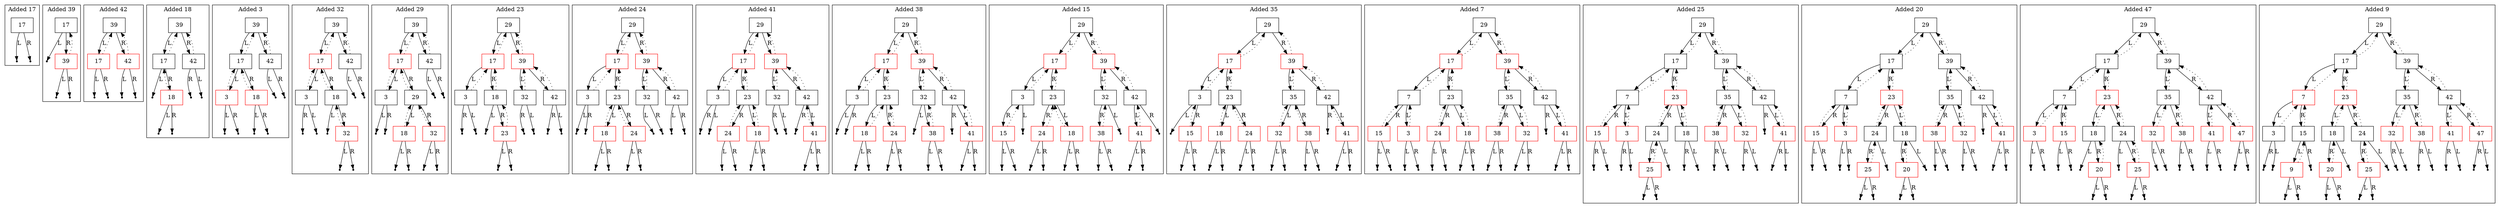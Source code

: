 digraph {
subgraph "cluster_Added 17_count_1"{
label ="Added 17";
"cluster_Added 17_count_1_data_17"[shape=record color=black label="{17}"];
"cluster_Added 17_count_1_data_17_leftNull" [label=Null shape=point color=black];
"cluster_Added 17_count_1_data_17_rightNull" [label=Null shape=point color=black];

"cluster_Added 17_count_1_data_17" -> "cluster_Added 17_count_1_data_17_leftNull"[label=L];
"cluster_Added 17_count_1_data_17" -> "cluster_Added 17_count_1_data_17_rightNull"[label=R];

}
subgraph "cluster_Added 39_count_2"{
label ="Added 39";
"cluster_Added 39_count_2_data_17"[shape=record color=black label="{17}"];
"cluster_Added 39_count_2_data_17_leftNull" [label=Null shape=point color=black];
"cluster_Added 39_count_2_data_39"[shape=record color=red label="{39}"];
"cluster_Added 39_count_2_data_39_leftNull" [label=Null shape=point color=black];
"cluster_Added 39_count_2_data_39_rightNull" [label=Null shape=point color=black];

"cluster_Added 39_count_2_data_17" -> "cluster_Added 39_count_2_data_17_leftNull"[label=L];
"cluster_Added 39_count_2_data_17" -> "cluster_Added 39_count_2_data_39"[label=R];
"cluster_Added 39_count_2_data_39" -> "cluster_Added 39_count_2_data_17"[style=dotted];
"cluster_Added 39_count_2_data_39" -> "cluster_Added 39_count_2_data_39_leftNull"[label=L];
"cluster_Added 39_count_2_data_39" -> "cluster_Added 39_count_2_data_39_rightNull"[label=R];

}
subgraph "cluster_Added 42_count_3"{
label ="Added 42";
"cluster_Added 42_count_3_data_39"[shape=record color=black label="{39}"];
"cluster_Added 42_count_3_data_17"[shape=record color=red label="{17}"];
"cluster_Added 42_count_3_data_17_leftNull" [label=Null shape=point color=black];
"cluster_Added 42_count_3_data_17_rightNull" [label=Null shape=point color=black];
"cluster_Added 42_count_3_data_42"[shape=record color=red label="{42}"];
"cluster_Added 42_count_3_data_42_leftNull" [label=Null shape=point color=black];
"cluster_Added 42_count_3_data_42_rightNull" [label=Null shape=point color=black];

"cluster_Added 42_count_3_data_39" -> "cluster_Added 42_count_3_data_17"[label=L];
"cluster_Added 42_count_3_data_39" -> "cluster_Added 42_count_3_data_42"[label=R];
"cluster_Added 42_count_3_data_17" -> "cluster_Added 42_count_3_data_39"[style=dotted];
"cluster_Added 42_count_3_data_17" -> "cluster_Added 42_count_3_data_17_leftNull"[label=L];
"cluster_Added 42_count_3_data_17" -> "cluster_Added 42_count_3_data_17_rightNull"[label=R];
"cluster_Added 42_count_3_data_42" -> "cluster_Added 42_count_3_data_39"[style=dotted];
"cluster_Added 42_count_3_data_42" -> "cluster_Added 42_count_3_data_42_leftNull"[label=L];
"cluster_Added 42_count_3_data_42" -> "cluster_Added 42_count_3_data_42_rightNull"[label=R];

}
subgraph "cluster_Added 18_count_4"{
label ="Added 18";
"cluster_Added 18_count_4_data_39"[shape=record color=black label="{39}"];
"cluster_Added 18_count_4_data_17"[shape=record color=black label="{17}"];
"cluster_Added 18_count_4_data_17_leftNull" [label=Null shape=point color=black];
"cluster_Added 18_count_4_data_18"[shape=record color=red label="{18}"];
"cluster_Added 18_count_4_data_18_leftNull" [label=Null shape=point color=black];
"cluster_Added 18_count_4_data_18_rightNull" [label=Null shape=point color=black];
"cluster_Added 18_count_4_data_42"[shape=record color=black label="{42}"];
"cluster_Added 18_count_4_data_42_leftNull" [label=Null shape=point color=black];
"cluster_Added 18_count_4_data_42_rightNull" [label=Null shape=point color=black];

"cluster_Added 18_count_4_data_39" -> "cluster_Added 18_count_4_data_17"[label=L];
"cluster_Added 18_count_4_data_39" -> "cluster_Added 18_count_4_data_42"[label=R];
"cluster_Added 18_count_4_data_17" -> "cluster_Added 18_count_4_data_39"[style=dotted];
"cluster_Added 18_count_4_data_17" -> "cluster_Added 18_count_4_data_17_leftNull"[label=L];
"cluster_Added 18_count_4_data_17" -> "cluster_Added 18_count_4_data_18"[label=R];
"cluster_Added 18_count_4_data_18" -> "cluster_Added 18_count_4_data_17"[style=dotted];
"cluster_Added 18_count_4_data_18" -> "cluster_Added 18_count_4_data_18_leftNull"[label=L];
"cluster_Added 18_count_4_data_18" -> "cluster_Added 18_count_4_data_18_rightNull"[label=R];
"cluster_Added 18_count_4_data_42" -> "cluster_Added 18_count_4_data_39"[style=dotted];
"cluster_Added 18_count_4_data_42" -> "cluster_Added 18_count_4_data_42_leftNull"[label=L];
"cluster_Added 18_count_4_data_42" -> "cluster_Added 18_count_4_data_42_rightNull"[label=R];

}
subgraph "cluster_Added 3_count_5"{
label ="Added 3";
"cluster_Added 3_count_5_data_39"[shape=record color=black label="{39}"];
"cluster_Added 3_count_5_data_17"[shape=record color=black label="{17}"];
"cluster_Added 3_count_5_data_3"[shape=record color=red label="{3}"];
"cluster_Added 3_count_5_data_3_leftNull" [label=Null shape=point color=black];
"cluster_Added 3_count_5_data_3_rightNull" [label=Null shape=point color=black];
"cluster_Added 3_count_5_data_18"[shape=record color=red label="{18}"];
"cluster_Added 3_count_5_data_18_leftNull" [label=Null shape=point color=black];
"cluster_Added 3_count_5_data_18_rightNull" [label=Null shape=point color=black];
"cluster_Added 3_count_5_data_42"[shape=record color=black label="{42}"];
"cluster_Added 3_count_5_data_42_leftNull" [label=Null shape=point color=black];
"cluster_Added 3_count_5_data_42_rightNull" [label=Null shape=point color=black];

"cluster_Added 3_count_5_data_39" -> "cluster_Added 3_count_5_data_17"[label=L];
"cluster_Added 3_count_5_data_39" -> "cluster_Added 3_count_5_data_42"[label=R];
"cluster_Added 3_count_5_data_17" -> "cluster_Added 3_count_5_data_39"[style=dotted];
"cluster_Added 3_count_5_data_17" -> "cluster_Added 3_count_5_data_3"[label=L];
"cluster_Added 3_count_5_data_17" -> "cluster_Added 3_count_5_data_18"[label=R];
"cluster_Added 3_count_5_data_3" -> "cluster_Added 3_count_5_data_17"[style=dotted];
"cluster_Added 3_count_5_data_3" -> "cluster_Added 3_count_5_data_3_leftNull"[label=L];
"cluster_Added 3_count_5_data_3" -> "cluster_Added 3_count_5_data_3_rightNull"[label=R];
"cluster_Added 3_count_5_data_18" -> "cluster_Added 3_count_5_data_17"[style=dotted];
"cluster_Added 3_count_5_data_18" -> "cluster_Added 3_count_5_data_18_leftNull"[label=L];
"cluster_Added 3_count_5_data_18" -> "cluster_Added 3_count_5_data_18_rightNull"[label=R];
"cluster_Added 3_count_5_data_42" -> "cluster_Added 3_count_5_data_39"[style=dotted];
"cluster_Added 3_count_5_data_42" -> "cluster_Added 3_count_5_data_42_leftNull"[label=L];
"cluster_Added 3_count_5_data_42" -> "cluster_Added 3_count_5_data_42_rightNull"[label=R];

}
subgraph "cluster_Added 32_count_6"{
label ="Added 32";
"cluster_Added 32_count_6_data_39"[shape=record color=black label="{39}"];
"cluster_Added 32_count_6_data_17"[shape=record color=red label="{17}"];
"cluster_Added 32_count_6_data_3"[shape=record color=black label="{3}"];
"cluster_Added 32_count_6_data_3_leftNull" [label=Null shape=point color=black];
"cluster_Added 32_count_6_data_3_rightNull" [label=Null shape=point color=black];
"cluster_Added 32_count_6_data_18"[shape=record color=black label="{18}"];
"cluster_Added 32_count_6_data_18_leftNull" [label=Null shape=point color=black];
"cluster_Added 32_count_6_data_32"[shape=record color=red label="{32}"];
"cluster_Added 32_count_6_data_32_leftNull" [label=Null shape=point color=black];
"cluster_Added 32_count_6_data_32_rightNull" [label=Null shape=point color=black];
"cluster_Added 32_count_6_data_42"[shape=record color=black label="{42}"];
"cluster_Added 32_count_6_data_42_leftNull" [label=Null shape=point color=black];
"cluster_Added 32_count_6_data_42_rightNull" [label=Null shape=point color=black];

"cluster_Added 32_count_6_data_39" -> "cluster_Added 32_count_6_data_17"[label=L];
"cluster_Added 32_count_6_data_39" -> "cluster_Added 32_count_6_data_42"[label=R];
"cluster_Added 32_count_6_data_17" -> "cluster_Added 32_count_6_data_39"[style=dotted];
"cluster_Added 32_count_6_data_17" -> "cluster_Added 32_count_6_data_3"[label=L];
"cluster_Added 32_count_6_data_17" -> "cluster_Added 32_count_6_data_18"[label=R];
"cluster_Added 32_count_6_data_3" -> "cluster_Added 32_count_6_data_17"[style=dotted];
"cluster_Added 32_count_6_data_3" -> "cluster_Added 32_count_6_data_3_leftNull"[label=L];
"cluster_Added 32_count_6_data_3" -> "cluster_Added 32_count_6_data_3_rightNull"[label=R];
"cluster_Added 32_count_6_data_18" -> "cluster_Added 32_count_6_data_17"[style=dotted];
"cluster_Added 32_count_6_data_18" -> "cluster_Added 32_count_6_data_18_leftNull"[label=L];
"cluster_Added 32_count_6_data_18" -> "cluster_Added 32_count_6_data_32"[label=R];
"cluster_Added 32_count_6_data_32" -> "cluster_Added 32_count_6_data_18"[style=dotted];
"cluster_Added 32_count_6_data_32" -> "cluster_Added 32_count_6_data_32_leftNull"[label=L];
"cluster_Added 32_count_6_data_32" -> "cluster_Added 32_count_6_data_32_rightNull"[label=R];
"cluster_Added 32_count_6_data_42" -> "cluster_Added 32_count_6_data_39"[style=dotted];
"cluster_Added 32_count_6_data_42" -> "cluster_Added 32_count_6_data_42_leftNull"[label=L];
"cluster_Added 32_count_6_data_42" -> "cluster_Added 32_count_6_data_42_rightNull"[label=R];

}
subgraph "cluster_Added 29_count_7"{
label ="Added 29";
"cluster_Added 29_count_7_data_39"[shape=record color=black label="{39}"];
"cluster_Added 29_count_7_data_17"[shape=record color=red label="{17}"];
"cluster_Added 29_count_7_data_3"[shape=record color=black label="{3}"];
"cluster_Added 29_count_7_data_3_leftNull" [label=Null shape=point color=black];
"cluster_Added 29_count_7_data_3_rightNull" [label=Null shape=point color=black];
"cluster_Added 29_count_7_data_29"[shape=record color=black label="{29}"];
"cluster_Added 29_count_7_data_18"[shape=record color=red label="{18}"];
"cluster_Added 29_count_7_data_18_leftNull" [label=Null shape=point color=black];
"cluster_Added 29_count_7_data_18_rightNull" [label=Null shape=point color=black];
"cluster_Added 29_count_7_data_32"[shape=record color=red label="{32}"];
"cluster_Added 29_count_7_data_32_leftNull" [label=Null shape=point color=black];
"cluster_Added 29_count_7_data_32_rightNull" [label=Null shape=point color=black];
"cluster_Added 29_count_7_data_42"[shape=record color=black label="{42}"];
"cluster_Added 29_count_7_data_42_leftNull" [label=Null shape=point color=black];
"cluster_Added 29_count_7_data_42_rightNull" [label=Null shape=point color=black];

"cluster_Added 29_count_7_data_39" -> "cluster_Added 29_count_7_data_17"[label=L];
"cluster_Added 29_count_7_data_39" -> "cluster_Added 29_count_7_data_42"[label=R];
"cluster_Added 29_count_7_data_17" -> "cluster_Added 29_count_7_data_39"[style=dotted];
"cluster_Added 29_count_7_data_17" -> "cluster_Added 29_count_7_data_3"[label=L];
"cluster_Added 29_count_7_data_17" -> "cluster_Added 29_count_7_data_29"[label=R];
"cluster_Added 29_count_7_data_3" -> "cluster_Added 29_count_7_data_17"[style=dotted];
"cluster_Added 29_count_7_data_3" -> "cluster_Added 29_count_7_data_3_leftNull"[label=L];
"cluster_Added 29_count_7_data_3" -> "cluster_Added 29_count_7_data_3_rightNull"[label=R];
"cluster_Added 29_count_7_data_29" -> "cluster_Added 29_count_7_data_17"[style=dotted];
"cluster_Added 29_count_7_data_29" -> "cluster_Added 29_count_7_data_18"[label=L];
"cluster_Added 29_count_7_data_29" -> "cluster_Added 29_count_7_data_32"[label=R];
"cluster_Added 29_count_7_data_18" -> "cluster_Added 29_count_7_data_29"[style=dotted];
"cluster_Added 29_count_7_data_18" -> "cluster_Added 29_count_7_data_18_leftNull"[label=L];
"cluster_Added 29_count_7_data_18" -> "cluster_Added 29_count_7_data_18_rightNull"[label=R];
"cluster_Added 29_count_7_data_32" -> "cluster_Added 29_count_7_data_29"[style=dotted];
"cluster_Added 29_count_7_data_32" -> "cluster_Added 29_count_7_data_32_leftNull"[label=L];
"cluster_Added 29_count_7_data_32" -> "cluster_Added 29_count_7_data_32_rightNull"[label=R];
"cluster_Added 29_count_7_data_42" -> "cluster_Added 29_count_7_data_39"[style=dotted];
"cluster_Added 29_count_7_data_42" -> "cluster_Added 29_count_7_data_42_leftNull"[label=L];
"cluster_Added 29_count_7_data_42" -> "cluster_Added 29_count_7_data_42_rightNull"[label=R];

}
subgraph "cluster_Added 23_count_8"{
label ="Added 23";
"cluster_Added 23_count_8_data_29"[shape=record color=black label="{29}"];
"cluster_Added 23_count_8_data_17"[shape=record color=red label="{17}"];
"cluster_Added 23_count_8_data_3"[shape=record color=black label="{3}"];
"cluster_Added 23_count_8_data_3_leftNull" [label=Null shape=point color=black];
"cluster_Added 23_count_8_data_3_rightNull" [label=Null shape=point color=black];
"cluster_Added 23_count_8_data_18"[shape=record color=black label="{18}"];
"cluster_Added 23_count_8_data_18_leftNull" [label=Null shape=point color=black];
"cluster_Added 23_count_8_data_23"[shape=record color=red label="{23}"];
"cluster_Added 23_count_8_data_23_leftNull" [label=Null shape=point color=black];
"cluster_Added 23_count_8_data_23_rightNull" [label=Null shape=point color=black];
"cluster_Added 23_count_8_data_39"[shape=record color=red label="{39}"];
"cluster_Added 23_count_8_data_32"[shape=record color=black label="{32}"];
"cluster_Added 23_count_8_data_32_leftNull" [label=Null shape=point color=black];
"cluster_Added 23_count_8_data_32_rightNull" [label=Null shape=point color=black];
"cluster_Added 23_count_8_data_42"[shape=record color=black label="{42}"];
"cluster_Added 23_count_8_data_42_leftNull" [label=Null shape=point color=black];
"cluster_Added 23_count_8_data_42_rightNull" [label=Null shape=point color=black];

"cluster_Added 23_count_8_data_29" -> "cluster_Added 23_count_8_data_17"[label=L];
"cluster_Added 23_count_8_data_29" -> "cluster_Added 23_count_8_data_39"[label=R];
"cluster_Added 23_count_8_data_17" -> "cluster_Added 23_count_8_data_29"[style=dotted];
"cluster_Added 23_count_8_data_17" -> "cluster_Added 23_count_8_data_3"[label=L];
"cluster_Added 23_count_8_data_17" -> "cluster_Added 23_count_8_data_18"[label=R];
"cluster_Added 23_count_8_data_3" -> "cluster_Added 23_count_8_data_17"[style=dotted];
"cluster_Added 23_count_8_data_3" -> "cluster_Added 23_count_8_data_3_leftNull"[label=L];
"cluster_Added 23_count_8_data_3" -> "cluster_Added 23_count_8_data_3_rightNull"[label=R];
"cluster_Added 23_count_8_data_18" -> "cluster_Added 23_count_8_data_17"[style=dotted];
"cluster_Added 23_count_8_data_18" -> "cluster_Added 23_count_8_data_18_leftNull"[label=L];
"cluster_Added 23_count_8_data_18" -> "cluster_Added 23_count_8_data_23"[label=R];
"cluster_Added 23_count_8_data_23" -> "cluster_Added 23_count_8_data_18"[style=dotted];
"cluster_Added 23_count_8_data_23" -> "cluster_Added 23_count_8_data_23_leftNull"[label=L];
"cluster_Added 23_count_8_data_23" -> "cluster_Added 23_count_8_data_23_rightNull"[label=R];
"cluster_Added 23_count_8_data_39" -> "cluster_Added 23_count_8_data_29"[style=dotted];
"cluster_Added 23_count_8_data_39" -> "cluster_Added 23_count_8_data_32"[label=L];
"cluster_Added 23_count_8_data_39" -> "cluster_Added 23_count_8_data_42"[label=R];
"cluster_Added 23_count_8_data_32" -> "cluster_Added 23_count_8_data_39"[style=dotted];
"cluster_Added 23_count_8_data_32" -> "cluster_Added 23_count_8_data_32_leftNull"[label=L];
"cluster_Added 23_count_8_data_32" -> "cluster_Added 23_count_8_data_32_rightNull"[label=R];
"cluster_Added 23_count_8_data_42" -> "cluster_Added 23_count_8_data_39"[style=dotted];
"cluster_Added 23_count_8_data_42" -> "cluster_Added 23_count_8_data_42_leftNull"[label=L];
"cluster_Added 23_count_8_data_42" -> "cluster_Added 23_count_8_data_42_rightNull"[label=R];

}
subgraph "cluster_Added 24_count_9"{
label ="Added 24";
"cluster_Added 24_count_9_data_29"[shape=record color=black label="{29}"];
"cluster_Added 24_count_9_data_17"[shape=record color=red label="{17}"];
"cluster_Added 24_count_9_data_3"[shape=record color=black label="{3}"];
"cluster_Added 24_count_9_data_3_leftNull" [label=Null shape=point color=black];
"cluster_Added 24_count_9_data_3_rightNull" [label=Null shape=point color=black];
"cluster_Added 24_count_9_data_23"[shape=record color=black label="{23}"];
"cluster_Added 24_count_9_data_18"[shape=record color=red label="{18}"];
"cluster_Added 24_count_9_data_18_leftNull" [label=Null shape=point color=black];
"cluster_Added 24_count_9_data_18_rightNull" [label=Null shape=point color=black];
"cluster_Added 24_count_9_data_24"[shape=record color=red label="{24}"];
"cluster_Added 24_count_9_data_24_leftNull" [label=Null shape=point color=black];
"cluster_Added 24_count_9_data_24_rightNull" [label=Null shape=point color=black];
"cluster_Added 24_count_9_data_39"[shape=record color=red label="{39}"];
"cluster_Added 24_count_9_data_32"[shape=record color=black label="{32}"];
"cluster_Added 24_count_9_data_32_leftNull" [label=Null shape=point color=black];
"cluster_Added 24_count_9_data_32_rightNull" [label=Null shape=point color=black];
"cluster_Added 24_count_9_data_42"[shape=record color=black label="{42}"];
"cluster_Added 24_count_9_data_42_leftNull" [label=Null shape=point color=black];
"cluster_Added 24_count_9_data_42_rightNull" [label=Null shape=point color=black];

"cluster_Added 24_count_9_data_29" -> "cluster_Added 24_count_9_data_17"[label=L];
"cluster_Added 24_count_9_data_29" -> "cluster_Added 24_count_9_data_39"[label=R];
"cluster_Added 24_count_9_data_17" -> "cluster_Added 24_count_9_data_29"[style=dotted];
"cluster_Added 24_count_9_data_17" -> "cluster_Added 24_count_9_data_3"[label=L];
"cluster_Added 24_count_9_data_17" -> "cluster_Added 24_count_9_data_23"[label=R];
"cluster_Added 24_count_9_data_3" -> "cluster_Added 24_count_9_data_17"[style=dotted];
"cluster_Added 24_count_9_data_3" -> "cluster_Added 24_count_9_data_3_leftNull"[label=L];
"cluster_Added 24_count_9_data_3" -> "cluster_Added 24_count_9_data_3_rightNull"[label=R];
"cluster_Added 24_count_9_data_23" -> "cluster_Added 24_count_9_data_17"[style=dotted];
"cluster_Added 24_count_9_data_23" -> "cluster_Added 24_count_9_data_18"[label=L];
"cluster_Added 24_count_9_data_23" -> "cluster_Added 24_count_9_data_24"[label=R];
"cluster_Added 24_count_9_data_18" -> "cluster_Added 24_count_9_data_23"[style=dotted];
"cluster_Added 24_count_9_data_18" -> "cluster_Added 24_count_9_data_18_leftNull"[label=L];
"cluster_Added 24_count_9_data_18" -> "cluster_Added 24_count_9_data_18_rightNull"[label=R];
"cluster_Added 24_count_9_data_24" -> "cluster_Added 24_count_9_data_23"[style=dotted];
"cluster_Added 24_count_9_data_24" -> "cluster_Added 24_count_9_data_24_leftNull"[label=L];
"cluster_Added 24_count_9_data_24" -> "cluster_Added 24_count_9_data_24_rightNull"[label=R];
"cluster_Added 24_count_9_data_39" -> "cluster_Added 24_count_9_data_29"[style=dotted];
"cluster_Added 24_count_9_data_39" -> "cluster_Added 24_count_9_data_32"[label=L];
"cluster_Added 24_count_9_data_39" -> "cluster_Added 24_count_9_data_42"[label=R];
"cluster_Added 24_count_9_data_32" -> "cluster_Added 24_count_9_data_39"[style=dotted];
"cluster_Added 24_count_9_data_32" -> "cluster_Added 24_count_9_data_32_leftNull"[label=L];
"cluster_Added 24_count_9_data_32" -> "cluster_Added 24_count_9_data_32_rightNull"[label=R];
"cluster_Added 24_count_9_data_42" -> "cluster_Added 24_count_9_data_39"[style=dotted];
"cluster_Added 24_count_9_data_42" -> "cluster_Added 24_count_9_data_42_leftNull"[label=L];
"cluster_Added 24_count_9_data_42" -> "cluster_Added 24_count_9_data_42_rightNull"[label=R];

}
subgraph "cluster_Added 41_count_10"{
label ="Added 41";
"cluster_Added 41_count_10_data_29"[shape=record color=black label="{29}"];
"cluster_Added 41_count_10_data_17"[shape=record color=red label="{17}"];
"cluster_Added 41_count_10_data_3"[shape=record color=black label="{3}"];
"cluster_Added 41_count_10_data_3_leftNull" [label=Null shape=point color=black];
"cluster_Added 41_count_10_data_3_rightNull" [label=Null shape=point color=black];
"cluster_Added 41_count_10_data_23"[shape=record color=black label="{23}"];
"cluster_Added 41_count_10_data_18"[shape=record color=red label="{18}"];
"cluster_Added 41_count_10_data_18_leftNull" [label=Null shape=point color=black];
"cluster_Added 41_count_10_data_18_rightNull" [label=Null shape=point color=black];
"cluster_Added 41_count_10_data_24"[shape=record color=red label="{24}"];
"cluster_Added 41_count_10_data_24_leftNull" [label=Null shape=point color=black];
"cluster_Added 41_count_10_data_24_rightNull" [label=Null shape=point color=black];
"cluster_Added 41_count_10_data_39"[shape=record color=red label="{39}"];
"cluster_Added 41_count_10_data_32"[shape=record color=black label="{32}"];
"cluster_Added 41_count_10_data_32_leftNull" [label=Null shape=point color=black];
"cluster_Added 41_count_10_data_32_rightNull" [label=Null shape=point color=black];
"cluster_Added 41_count_10_data_42"[shape=record color=black label="{42}"];
"cluster_Added 41_count_10_data_42_rightNull" [label=Null shape=point color=black];
"cluster_Added 41_count_10_data_41"[shape=record color=red label="{41}"];
"cluster_Added 41_count_10_data_41_leftNull" [label=Null shape=point color=black];
"cluster_Added 41_count_10_data_41_rightNull" [label=Null shape=point color=black];

"cluster_Added 41_count_10_data_29" -> "cluster_Added 41_count_10_data_17"[label=L];
"cluster_Added 41_count_10_data_29" -> "cluster_Added 41_count_10_data_39"[label=R];
"cluster_Added 41_count_10_data_17" -> "cluster_Added 41_count_10_data_29"[style=dotted];
"cluster_Added 41_count_10_data_17" -> "cluster_Added 41_count_10_data_3"[label=L];
"cluster_Added 41_count_10_data_17" -> "cluster_Added 41_count_10_data_23"[label=R];
"cluster_Added 41_count_10_data_3" -> "cluster_Added 41_count_10_data_17"[style=dotted];
"cluster_Added 41_count_10_data_3" -> "cluster_Added 41_count_10_data_3_leftNull"[label=L];
"cluster_Added 41_count_10_data_3" -> "cluster_Added 41_count_10_data_3_rightNull"[label=R];
"cluster_Added 41_count_10_data_23" -> "cluster_Added 41_count_10_data_17"[style=dotted];
"cluster_Added 41_count_10_data_23" -> "cluster_Added 41_count_10_data_18"[label=L];
"cluster_Added 41_count_10_data_23" -> "cluster_Added 41_count_10_data_24"[label=R];
"cluster_Added 41_count_10_data_18" -> "cluster_Added 41_count_10_data_23"[style=dotted];
"cluster_Added 41_count_10_data_18" -> "cluster_Added 41_count_10_data_18_leftNull"[label=L];
"cluster_Added 41_count_10_data_18" -> "cluster_Added 41_count_10_data_18_rightNull"[label=R];
"cluster_Added 41_count_10_data_24" -> "cluster_Added 41_count_10_data_23"[style=dotted];
"cluster_Added 41_count_10_data_24" -> "cluster_Added 41_count_10_data_24_leftNull"[label=L];
"cluster_Added 41_count_10_data_24" -> "cluster_Added 41_count_10_data_24_rightNull"[label=R];
"cluster_Added 41_count_10_data_39" -> "cluster_Added 41_count_10_data_29"[style=dotted];
"cluster_Added 41_count_10_data_39" -> "cluster_Added 41_count_10_data_32"[label=L];
"cluster_Added 41_count_10_data_39" -> "cluster_Added 41_count_10_data_42"[label=R];
"cluster_Added 41_count_10_data_32" -> "cluster_Added 41_count_10_data_39"[style=dotted];
"cluster_Added 41_count_10_data_32" -> "cluster_Added 41_count_10_data_32_leftNull"[label=L];
"cluster_Added 41_count_10_data_32" -> "cluster_Added 41_count_10_data_32_rightNull"[label=R];
"cluster_Added 41_count_10_data_42" -> "cluster_Added 41_count_10_data_39"[style=dotted];
"cluster_Added 41_count_10_data_42" -> "cluster_Added 41_count_10_data_41"[label=L];
"cluster_Added 41_count_10_data_42" -> "cluster_Added 41_count_10_data_42_rightNull"[label=R];
"cluster_Added 41_count_10_data_41" -> "cluster_Added 41_count_10_data_42"[style=dotted];
"cluster_Added 41_count_10_data_41" -> "cluster_Added 41_count_10_data_41_leftNull"[label=L];
"cluster_Added 41_count_10_data_41" -> "cluster_Added 41_count_10_data_41_rightNull"[label=R];

}
subgraph "cluster_Added 38_count_11"{
label ="Added 38";
"cluster_Added 38_count_11_data_29"[shape=record color=black label="{29}"];
"cluster_Added 38_count_11_data_17"[shape=record color=red label="{17}"];
"cluster_Added 38_count_11_data_3"[shape=record color=black label="{3}"];
"cluster_Added 38_count_11_data_3_leftNull" [label=Null shape=point color=black];
"cluster_Added 38_count_11_data_3_rightNull" [label=Null shape=point color=black];
"cluster_Added 38_count_11_data_23"[shape=record color=black label="{23}"];
"cluster_Added 38_count_11_data_18"[shape=record color=red label="{18}"];
"cluster_Added 38_count_11_data_18_leftNull" [label=Null shape=point color=black];
"cluster_Added 38_count_11_data_18_rightNull" [label=Null shape=point color=black];
"cluster_Added 38_count_11_data_24"[shape=record color=red label="{24}"];
"cluster_Added 38_count_11_data_24_leftNull" [label=Null shape=point color=black];
"cluster_Added 38_count_11_data_24_rightNull" [label=Null shape=point color=black];
"cluster_Added 38_count_11_data_39"[shape=record color=red label="{39}"];
"cluster_Added 38_count_11_data_32"[shape=record color=black label="{32}"];
"cluster_Added 38_count_11_data_32_leftNull" [label=Null shape=point color=black];
"cluster_Added 38_count_11_data_38"[shape=record color=red label="{38}"];
"cluster_Added 38_count_11_data_38_leftNull" [label=Null shape=point color=black];
"cluster_Added 38_count_11_data_38_rightNull" [label=Null shape=point color=black];
"cluster_Added 38_count_11_data_42"[shape=record color=black label="{42}"];
"cluster_Added 38_count_11_data_42_rightNull" [label=Null shape=point color=black];
"cluster_Added 38_count_11_data_41"[shape=record color=red label="{41}"];
"cluster_Added 38_count_11_data_41_leftNull" [label=Null shape=point color=black];
"cluster_Added 38_count_11_data_41_rightNull" [label=Null shape=point color=black];

"cluster_Added 38_count_11_data_29" -> "cluster_Added 38_count_11_data_17"[label=L];
"cluster_Added 38_count_11_data_29" -> "cluster_Added 38_count_11_data_39"[label=R];
"cluster_Added 38_count_11_data_17" -> "cluster_Added 38_count_11_data_29"[style=dotted];
"cluster_Added 38_count_11_data_17" -> "cluster_Added 38_count_11_data_3"[label=L];
"cluster_Added 38_count_11_data_17" -> "cluster_Added 38_count_11_data_23"[label=R];
"cluster_Added 38_count_11_data_3" -> "cluster_Added 38_count_11_data_17"[style=dotted];
"cluster_Added 38_count_11_data_3" -> "cluster_Added 38_count_11_data_3_leftNull"[label=L];
"cluster_Added 38_count_11_data_3" -> "cluster_Added 38_count_11_data_3_rightNull"[label=R];
"cluster_Added 38_count_11_data_23" -> "cluster_Added 38_count_11_data_17"[style=dotted];
"cluster_Added 38_count_11_data_23" -> "cluster_Added 38_count_11_data_18"[label=L];
"cluster_Added 38_count_11_data_23" -> "cluster_Added 38_count_11_data_24"[label=R];
"cluster_Added 38_count_11_data_18" -> "cluster_Added 38_count_11_data_23"[style=dotted];
"cluster_Added 38_count_11_data_18" -> "cluster_Added 38_count_11_data_18_leftNull"[label=L];
"cluster_Added 38_count_11_data_18" -> "cluster_Added 38_count_11_data_18_rightNull"[label=R];
"cluster_Added 38_count_11_data_24" -> "cluster_Added 38_count_11_data_23"[style=dotted];
"cluster_Added 38_count_11_data_24" -> "cluster_Added 38_count_11_data_24_leftNull"[label=L];
"cluster_Added 38_count_11_data_24" -> "cluster_Added 38_count_11_data_24_rightNull"[label=R];
"cluster_Added 38_count_11_data_39" -> "cluster_Added 38_count_11_data_29"[style=dotted];
"cluster_Added 38_count_11_data_39" -> "cluster_Added 38_count_11_data_32"[label=L];
"cluster_Added 38_count_11_data_39" -> "cluster_Added 38_count_11_data_42"[label=R];
"cluster_Added 38_count_11_data_32" -> "cluster_Added 38_count_11_data_39"[style=dotted];
"cluster_Added 38_count_11_data_32" -> "cluster_Added 38_count_11_data_32_leftNull"[label=L];
"cluster_Added 38_count_11_data_32" -> "cluster_Added 38_count_11_data_38"[label=R];
"cluster_Added 38_count_11_data_38" -> "cluster_Added 38_count_11_data_32"[style=dotted];
"cluster_Added 38_count_11_data_38" -> "cluster_Added 38_count_11_data_38_leftNull"[label=L];
"cluster_Added 38_count_11_data_38" -> "cluster_Added 38_count_11_data_38_rightNull"[label=R];
"cluster_Added 38_count_11_data_42" -> "cluster_Added 38_count_11_data_39"[style=dotted];
"cluster_Added 38_count_11_data_42" -> "cluster_Added 38_count_11_data_41"[label=L];
"cluster_Added 38_count_11_data_42" -> "cluster_Added 38_count_11_data_42_rightNull"[label=R];
"cluster_Added 38_count_11_data_41" -> "cluster_Added 38_count_11_data_42"[style=dotted];
"cluster_Added 38_count_11_data_41" -> "cluster_Added 38_count_11_data_41_leftNull"[label=L];
"cluster_Added 38_count_11_data_41" -> "cluster_Added 38_count_11_data_41_rightNull"[label=R];

}
subgraph "cluster_Added 15_count_12"{
label ="Added 15";
"cluster_Added 15_count_12_data_29"[shape=record color=black label="{29}"];
"cluster_Added 15_count_12_data_17"[shape=record color=red label="{17}"];
"cluster_Added 15_count_12_data_3"[shape=record color=black label="{3}"];
"cluster_Added 15_count_12_data_3_leftNull" [label=Null shape=point color=black];
"cluster_Added 15_count_12_data_15"[shape=record color=red label="{15}"];
"cluster_Added 15_count_12_data_15_leftNull" [label=Null shape=point color=black];
"cluster_Added 15_count_12_data_15_rightNull" [label=Null shape=point color=black];
"cluster_Added 15_count_12_data_23"[shape=record color=black label="{23}"];
"cluster_Added 15_count_12_data_18"[shape=record color=red label="{18}"];
"cluster_Added 15_count_12_data_18_leftNull" [label=Null shape=point color=black];
"cluster_Added 15_count_12_data_18_rightNull" [label=Null shape=point color=black];
"cluster_Added 15_count_12_data_24"[shape=record color=red label="{24}"];
"cluster_Added 15_count_12_data_24_leftNull" [label=Null shape=point color=black];
"cluster_Added 15_count_12_data_24_rightNull" [label=Null shape=point color=black];
"cluster_Added 15_count_12_data_39"[shape=record color=red label="{39}"];
"cluster_Added 15_count_12_data_32"[shape=record color=black label="{32}"];
"cluster_Added 15_count_12_data_32_leftNull" [label=Null shape=point color=black];
"cluster_Added 15_count_12_data_38"[shape=record color=red label="{38}"];
"cluster_Added 15_count_12_data_38_leftNull" [label=Null shape=point color=black];
"cluster_Added 15_count_12_data_38_rightNull" [label=Null shape=point color=black];
"cluster_Added 15_count_12_data_42"[shape=record color=black label="{42}"];
"cluster_Added 15_count_12_data_42_rightNull" [label=Null shape=point color=black];
"cluster_Added 15_count_12_data_41"[shape=record color=red label="{41}"];
"cluster_Added 15_count_12_data_41_leftNull" [label=Null shape=point color=black];
"cluster_Added 15_count_12_data_41_rightNull" [label=Null shape=point color=black];

"cluster_Added 15_count_12_data_29" -> "cluster_Added 15_count_12_data_17"[label=L];
"cluster_Added 15_count_12_data_29" -> "cluster_Added 15_count_12_data_39"[label=R];
"cluster_Added 15_count_12_data_17" -> "cluster_Added 15_count_12_data_29"[style=dotted];
"cluster_Added 15_count_12_data_17" -> "cluster_Added 15_count_12_data_3"[label=L];
"cluster_Added 15_count_12_data_17" -> "cluster_Added 15_count_12_data_23"[label=R];
"cluster_Added 15_count_12_data_3" -> "cluster_Added 15_count_12_data_17"[style=dotted];
"cluster_Added 15_count_12_data_3" -> "cluster_Added 15_count_12_data_3_leftNull"[label=L];
"cluster_Added 15_count_12_data_3" -> "cluster_Added 15_count_12_data_15"[label=R];
"cluster_Added 15_count_12_data_15" -> "cluster_Added 15_count_12_data_3"[style=dotted];
"cluster_Added 15_count_12_data_15" -> "cluster_Added 15_count_12_data_15_leftNull"[label=L];
"cluster_Added 15_count_12_data_15" -> "cluster_Added 15_count_12_data_15_rightNull"[label=R];
"cluster_Added 15_count_12_data_23" -> "cluster_Added 15_count_12_data_17"[style=dotted];
"cluster_Added 15_count_12_data_23" -> "cluster_Added 15_count_12_data_18"[label=L];
"cluster_Added 15_count_12_data_23" -> "cluster_Added 15_count_12_data_24"[label=R];
"cluster_Added 15_count_12_data_18" -> "cluster_Added 15_count_12_data_23"[style=dotted];
"cluster_Added 15_count_12_data_18" -> "cluster_Added 15_count_12_data_18_leftNull"[label=L];
"cluster_Added 15_count_12_data_18" -> "cluster_Added 15_count_12_data_18_rightNull"[label=R];
"cluster_Added 15_count_12_data_24" -> "cluster_Added 15_count_12_data_23"[style=dotted];
"cluster_Added 15_count_12_data_24" -> "cluster_Added 15_count_12_data_24_leftNull"[label=L];
"cluster_Added 15_count_12_data_24" -> "cluster_Added 15_count_12_data_24_rightNull"[label=R];
"cluster_Added 15_count_12_data_39" -> "cluster_Added 15_count_12_data_29"[style=dotted];
"cluster_Added 15_count_12_data_39" -> "cluster_Added 15_count_12_data_32"[label=L];
"cluster_Added 15_count_12_data_39" -> "cluster_Added 15_count_12_data_42"[label=R];
"cluster_Added 15_count_12_data_32" -> "cluster_Added 15_count_12_data_39"[style=dotted];
"cluster_Added 15_count_12_data_32" -> "cluster_Added 15_count_12_data_32_leftNull"[label=L];
"cluster_Added 15_count_12_data_32" -> "cluster_Added 15_count_12_data_38"[label=R];
"cluster_Added 15_count_12_data_38" -> "cluster_Added 15_count_12_data_32"[style=dotted];
"cluster_Added 15_count_12_data_38" -> "cluster_Added 15_count_12_data_38_leftNull"[label=L];
"cluster_Added 15_count_12_data_38" -> "cluster_Added 15_count_12_data_38_rightNull"[label=R];
"cluster_Added 15_count_12_data_42" -> "cluster_Added 15_count_12_data_39"[style=dotted];
"cluster_Added 15_count_12_data_42" -> "cluster_Added 15_count_12_data_41"[label=L];
"cluster_Added 15_count_12_data_42" -> "cluster_Added 15_count_12_data_42_rightNull"[label=R];
"cluster_Added 15_count_12_data_41" -> "cluster_Added 15_count_12_data_42"[style=dotted];
"cluster_Added 15_count_12_data_41" -> "cluster_Added 15_count_12_data_41_leftNull"[label=L];
"cluster_Added 15_count_12_data_41" -> "cluster_Added 15_count_12_data_41_rightNull"[label=R];

}
subgraph "cluster_Added 35_count_13"{
label ="Added 35";
"cluster_Added 35_count_13_data_29"[shape=record color=black label="{29}"];
"cluster_Added 35_count_13_data_17"[shape=record color=red label="{17}"];
"cluster_Added 35_count_13_data_3"[shape=record color=black label="{3}"];
"cluster_Added 35_count_13_data_3_leftNull" [label=Null shape=point color=black];
"cluster_Added 35_count_13_data_15"[shape=record color=red label="{15}"];
"cluster_Added 35_count_13_data_15_leftNull" [label=Null shape=point color=black];
"cluster_Added 35_count_13_data_15_rightNull" [label=Null shape=point color=black];
"cluster_Added 35_count_13_data_23"[shape=record color=black label="{23}"];
"cluster_Added 35_count_13_data_18"[shape=record color=red label="{18}"];
"cluster_Added 35_count_13_data_18_leftNull" [label=Null shape=point color=black];
"cluster_Added 35_count_13_data_18_rightNull" [label=Null shape=point color=black];
"cluster_Added 35_count_13_data_24"[shape=record color=red label="{24}"];
"cluster_Added 35_count_13_data_24_leftNull" [label=Null shape=point color=black];
"cluster_Added 35_count_13_data_24_rightNull" [label=Null shape=point color=black];
"cluster_Added 35_count_13_data_39"[shape=record color=red label="{39}"];
"cluster_Added 35_count_13_data_35"[shape=record color=black label="{35}"];
"cluster_Added 35_count_13_data_32"[shape=record color=red label="{32}"];
"cluster_Added 35_count_13_data_32_leftNull" [label=Null shape=point color=black];
"cluster_Added 35_count_13_data_32_rightNull" [label=Null shape=point color=black];
"cluster_Added 35_count_13_data_38"[shape=record color=red label="{38}"];
"cluster_Added 35_count_13_data_38_leftNull" [label=Null shape=point color=black];
"cluster_Added 35_count_13_data_38_rightNull" [label=Null shape=point color=black];
"cluster_Added 35_count_13_data_42"[shape=record color=black label="{42}"];
"cluster_Added 35_count_13_data_42_rightNull" [label=Null shape=point color=black];
"cluster_Added 35_count_13_data_41"[shape=record color=red label="{41}"];
"cluster_Added 35_count_13_data_41_leftNull" [label=Null shape=point color=black];
"cluster_Added 35_count_13_data_41_rightNull" [label=Null shape=point color=black];

"cluster_Added 35_count_13_data_29" -> "cluster_Added 35_count_13_data_17"[label=L];
"cluster_Added 35_count_13_data_29" -> "cluster_Added 35_count_13_data_39"[label=R];
"cluster_Added 35_count_13_data_17" -> "cluster_Added 35_count_13_data_29"[style=dotted];
"cluster_Added 35_count_13_data_17" -> "cluster_Added 35_count_13_data_3"[label=L];
"cluster_Added 35_count_13_data_17" -> "cluster_Added 35_count_13_data_23"[label=R];
"cluster_Added 35_count_13_data_3" -> "cluster_Added 35_count_13_data_17"[style=dotted];
"cluster_Added 35_count_13_data_3" -> "cluster_Added 35_count_13_data_3_leftNull"[label=L];
"cluster_Added 35_count_13_data_3" -> "cluster_Added 35_count_13_data_15"[label=R];
"cluster_Added 35_count_13_data_15" -> "cluster_Added 35_count_13_data_3"[style=dotted];
"cluster_Added 35_count_13_data_15" -> "cluster_Added 35_count_13_data_15_leftNull"[label=L];
"cluster_Added 35_count_13_data_15" -> "cluster_Added 35_count_13_data_15_rightNull"[label=R];
"cluster_Added 35_count_13_data_23" -> "cluster_Added 35_count_13_data_17"[style=dotted];
"cluster_Added 35_count_13_data_23" -> "cluster_Added 35_count_13_data_18"[label=L];
"cluster_Added 35_count_13_data_23" -> "cluster_Added 35_count_13_data_24"[label=R];
"cluster_Added 35_count_13_data_18" -> "cluster_Added 35_count_13_data_23"[style=dotted];
"cluster_Added 35_count_13_data_18" -> "cluster_Added 35_count_13_data_18_leftNull"[label=L];
"cluster_Added 35_count_13_data_18" -> "cluster_Added 35_count_13_data_18_rightNull"[label=R];
"cluster_Added 35_count_13_data_24" -> "cluster_Added 35_count_13_data_23"[style=dotted];
"cluster_Added 35_count_13_data_24" -> "cluster_Added 35_count_13_data_24_leftNull"[label=L];
"cluster_Added 35_count_13_data_24" -> "cluster_Added 35_count_13_data_24_rightNull"[label=R];
"cluster_Added 35_count_13_data_39" -> "cluster_Added 35_count_13_data_29"[style=dotted];
"cluster_Added 35_count_13_data_39" -> "cluster_Added 35_count_13_data_35"[label=L];
"cluster_Added 35_count_13_data_39" -> "cluster_Added 35_count_13_data_42"[label=R];
"cluster_Added 35_count_13_data_35" -> "cluster_Added 35_count_13_data_39"[style=dotted];
"cluster_Added 35_count_13_data_35" -> "cluster_Added 35_count_13_data_32"[label=L];
"cluster_Added 35_count_13_data_35" -> "cluster_Added 35_count_13_data_38"[label=R];
"cluster_Added 35_count_13_data_32" -> "cluster_Added 35_count_13_data_35"[style=dotted];
"cluster_Added 35_count_13_data_32" -> "cluster_Added 35_count_13_data_32_leftNull"[label=L];
"cluster_Added 35_count_13_data_32" -> "cluster_Added 35_count_13_data_32_rightNull"[label=R];
"cluster_Added 35_count_13_data_38" -> "cluster_Added 35_count_13_data_35"[style=dotted];
"cluster_Added 35_count_13_data_38" -> "cluster_Added 35_count_13_data_38_leftNull"[label=L];
"cluster_Added 35_count_13_data_38" -> "cluster_Added 35_count_13_data_38_rightNull"[label=R];
"cluster_Added 35_count_13_data_42" -> "cluster_Added 35_count_13_data_39"[style=dotted];
"cluster_Added 35_count_13_data_42" -> "cluster_Added 35_count_13_data_41"[label=L];
"cluster_Added 35_count_13_data_42" -> "cluster_Added 35_count_13_data_42_rightNull"[label=R];
"cluster_Added 35_count_13_data_41" -> "cluster_Added 35_count_13_data_42"[style=dotted];
"cluster_Added 35_count_13_data_41" -> "cluster_Added 35_count_13_data_41_leftNull"[label=L];
"cluster_Added 35_count_13_data_41" -> "cluster_Added 35_count_13_data_41_rightNull"[label=R];

}
subgraph "cluster_Added 7_count_14"{
label ="Added 7";
"cluster_Added 7_count_14_data_29"[shape=record color=black label="{29}"];
"cluster_Added 7_count_14_data_17"[shape=record color=red label="{17}"];
"cluster_Added 7_count_14_data_7"[shape=record color=black label="{7}"];
"cluster_Added 7_count_14_data_3"[shape=record color=red label="{3}"];
"cluster_Added 7_count_14_data_3_leftNull" [label=Null shape=point color=black];
"cluster_Added 7_count_14_data_3_rightNull" [label=Null shape=point color=black];
"cluster_Added 7_count_14_data_15"[shape=record color=red label="{15}"];
"cluster_Added 7_count_14_data_15_leftNull" [label=Null shape=point color=black];
"cluster_Added 7_count_14_data_15_rightNull" [label=Null shape=point color=black];
"cluster_Added 7_count_14_data_23"[shape=record color=black label="{23}"];
"cluster_Added 7_count_14_data_18"[shape=record color=red label="{18}"];
"cluster_Added 7_count_14_data_18_leftNull" [label=Null shape=point color=black];
"cluster_Added 7_count_14_data_18_rightNull" [label=Null shape=point color=black];
"cluster_Added 7_count_14_data_24"[shape=record color=red label="{24}"];
"cluster_Added 7_count_14_data_24_leftNull" [label=Null shape=point color=black];
"cluster_Added 7_count_14_data_24_rightNull" [label=Null shape=point color=black];
"cluster_Added 7_count_14_data_39"[shape=record color=red label="{39}"];
"cluster_Added 7_count_14_data_35"[shape=record color=black label="{35}"];
"cluster_Added 7_count_14_data_32"[shape=record color=red label="{32}"];
"cluster_Added 7_count_14_data_32_leftNull" [label=Null shape=point color=black];
"cluster_Added 7_count_14_data_32_rightNull" [label=Null shape=point color=black];
"cluster_Added 7_count_14_data_38"[shape=record color=red label="{38}"];
"cluster_Added 7_count_14_data_38_leftNull" [label=Null shape=point color=black];
"cluster_Added 7_count_14_data_38_rightNull" [label=Null shape=point color=black];
"cluster_Added 7_count_14_data_42"[shape=record color=black label="{42}"];
"cluster_Added 7_count_14_data_42_rightNull" [label=Null shape=point color=black];
"cluster_Added 7_count_14_data_41"[shape=record color=red label="{41}"];
"cluster_Added 7_count_14_data_41_leftNull" [label=Null shape=point color=black];
"cluster_Added 7_count_14_data_41_rightNull" [label=Null shape=point color=black];

"cluster_Added 7_count_14_data_29" -> "cluster_Added 7_count_14_data_17"[label=L];
"cluster_Added 7_count_14_data_29" -> "cluster_Added 7_count_14_data_39"[label=R];
"cluster_Added 7_count_14_data_17" -> "cluster_Added 7_count_14_data_29"[style=dotted];
"cluster_Added 7_count_14_data_17" -> "cluster_Added 7_count_14_data_7"[label=L];
"cluster_Added 7_count_14_data_17" -> "cluster_Added 7_count_14_data_23"[label=R];
"cluster_Added 7_count_14_data_7" -> "cluster_Added 7_count_14_data_17"[style=dotted];
"cluster_Added 7_count_14_data_7" -> "cluster_Added 7_count_14_data_3"[label=L];
"cluster_Added 7_count_14_data_7" -> "cluster_Added 7_count_14_data_15"[label=R];
"cluster_Added 7_count_14_data_3" -> "cluster_Added 7_count_14_data_7"[style=dotted];
"cluster_Added 7_count_14_data_3" -> "cluster_Added 7_count_14_data_3_leftNull"[label=L];
"cluster_Added 7_count_14_data_3" -> "cluster_Added 7_count_14_data_3_rightNull"[label=R];
"cluster_Added 7_count_14_data_15" -> "cluster_Added 7_count_14_data_7"[style=dotted];
"cluster_Added 7_count_14_data_15" -> "cluster_Added 7_count_14_data_15_leftNull"[label=L];
"cluster_Added 7_count_14_data_15" -> "cluster_Added 7_count_14_data_15_rightNull"[label=R];
"cluster_Added 7_count_14_data_23" -> "cluster_Added 7_count_14_data_17"[style=dotted];
"cluster_Added 7_count_14_data_23" -> "cluster_Added 7_count_14_data_18"[label=L];
"cluster_Added 7_count_14_data_23" -> "cluster_Added 7_count_14_data_24"[label=R];
"cluster_Added 7_count_14_data_18" -> "cluster_Added 7_count_14_data_23"[style=dotted];
"cluster_Added 7_count_14_data_18" -> "cluster_Added 7_count_14_data_18_leftNull"[label=L];
"cluster_Added 7_count_14_data_18" -> "cluster_Added 7_count_14_data_18_rightNull"[label=R];
"cluster_Added 7_count_14_data_24" -> "cluster_Added 7_count_14_data_23"[style=dotted];
"cluster_Added 7_count_14_data_24" -> "cluster_Added 7_count_14_data_24_leftNull"[label=L];
"cluster_Added 7_count_14_data_24" -> "cluster_Added 7_count_14_data_24_rightNull"[label=R];
"cluster_Added 7_count_14_data_39" -> "cluster_Added 7_count_14_data_29"[style=dotted];
"cluster_Added 7_count_14_data_39" -> "cluster_Added 7_count_14_data_35"[label=L];
"cluster_Added 7_count_14_data_39" -> "cluster_Added 7_count_14_data_42"[label=R];
"cluster_Added 7_count_14_data_35" -> "cluster_Added 7_count_14_data_39"[style=dotted];
"cluster_Added 7_count_14_data_35" -> "cluster_Added 7_count_14_data_32"[label=L];
"cluster_Added 7_count_14_data_35" -> "cluster_Added 7_count_14_data_38"[label=R];
"cluster_Added 7_count_14_data_32" -> "cluster_Added 7_count_14_data_35"[style=dotted];
"cluster_Added 7_count_14_data_32" -> "cluster_Added 7_count_14_data_32_leftNull"[label=L];
"cluster_Added 7_count_14_data_32" -> "cluster_Added 7_count_14_data_32_rightNull"[label=R];
"cluster_Added 7_count_14_data_38" -> "cluster_Added 7_count_14_data_35"[style=dotted];
"cluster_Added 7_count_14_data_38" -> "cluster_Added 7_count_14_data_38_leftNull"[label=L];
"cluster_Added 7_count_14_data_38" -> "cluster_Added 7_count_14_data_38_rightNull"[label=R];
"cluster_Added 7_count_14_data_42" -> "cluster_Added 7_count_14_data_39"[style=dotted];
"cluster_Added 7_count_14_data_42" -> "cluster_Added 7_count_14_data_41"[label=L];
"cluster_Added 7_count_14_data_42" -> "cluster_Added 7_count_14_data_42_rightNull"[label=R];
"cluster_Added 7_count_14_data_41" -> "cluster_Added 7_count_14_data_42"[style=dotted];
"cluster_Added 7_count_14_data_41" -> "cluster_Added 7_count_14_data_41_leftNull"[label=L];
"cluster_Added 7_count_14_data_41" -> "cluster_Added 7_count_14_data_41_rightNull"[label=R];

}
subgraph "cluster_Added 25_count_15"{
label ="Added 25";
"cluster_Added 25_count_15_data_29"[shape=record color=black label="{29}"];
"cluster_Added 25_count_15_data_17"[shape=record color=black label="{17}"];
"cluster_Added 25_count_15_data_7"[shape=record color=black label="{7}"];
"cluster_Added 25_count_15_data_3"[shape=record color=red label="{3}"];
"cluster_Added 25_count_15_data_3_leftNull" [label=Null shape=point color=black];
"cluster_Added 25_count_15_data_3_rightNull" [label=Null shape=point color=black];
"cluster_Added 25_count_15_data_15"[shape=record color=red label="{15}"];
"cluster_Added 25_count_15_data_15_leftNull" [label=Null shape=point color=black];
"cluster_Added 25_count_15_data_15_rightNull" [label=Null shape=point color=black];
"cluster_Added 25_count_15_data_23"[shape=record color=red label="{23}"];
"cluster_Added 25_count_15_data_18"[shape=record color=black label="{18}"];
"cluster_Added 25_count_15_data_18_leftNull" [label=Null shape=point color=black];
"cluster_Added 25_count_15_data_18_rightNull" [label=Null shape=point color=black];
"cluster_Added 25_count_15_data_24"[shape=record color=black label="{24}"];
"cluster_Added 25_count_15_data_24_leftNull" [label=Null shape=point color=black];
"cluster_Added 25_count_15_data_25"[shape=record color=red label="{25}"];
"cluster_Added 25_count_15_data_25_leftNull" [label=Null shape=point color=black];
"cluster_Added 25_count_15_data_25_rightNull" [label=Null shape=point color=black];
"cluster_Added 25_count_15_data_39"[shape=record color=black label="{39}"];
"cluster_Added 25_count_15_data_35"[shape=record color=black label="{35}"];
"cluster_Added 25_count_15_data_32"[shape=record color=red label="{32}"];
"cluster_Added 25_count_15_data_32_leftNull" [label=Null shape=point color=black];
"cluster_Added 25_count_15_data_32_rightNull" [label=Null shape=point color=black];
"cluster_Added 25_count_15_data_38"[shape=record color=red label="{38}"];
"cluster_Added 25_count_15_data_38_leftNull" [label=Null shape=point color=black];
"cluster_Added 25_count_15_data_38_rightNull" [label=Null shape=point color=black];
"cluster_Added 25_count_15_data_42"[shape=record color=black label="{42}"];
"cluster_Added 25_count_15_data_42_rightNull" [label=Null shape=point color=black];
"cluster_Added 25_count_15_data_41"[shape=record color=red label="{41}"];
"cluster_Added 25_count_15_data_41_leftNull" [label=Null shape=point color=black];
"cluster_Added 25_count_15_data_41_rightNull" [label=Null shape=point color=black];

"cluster_Added 25_count_15_data_29" -> "cluster_Added 25_count_15_data_17"[label=L];
"cluster_Added 25_count_15_data_29" -> "cluster_Added 25_count_15_data_39"[label=R];
"cluster_Added 25_count_15_data_17" -> "cluster_Added 25_count_15_data_29"[style=dotted];
"cluster_Added 25_count_15_data_17" -> "cluster_Added 25_count_15_data_7"[label=L];
"cluster_Added 25_count_15_data_17" -> "cluster_Added 25_count_15_data_23"[label=R];
"cluster_Added 25_count_15_data_7" -> "cluster_Added 25_count_15_data_17"[style=dotted];
"cluster_Added 25_count_15_data_7" -> "cluster_Added 25_count_15_data_3"[label=L];
"cluster_Added 25_count_15_data_7" -> "cluster_Added 25_count_15_data_15"[label=R];
"cluster_Added 25_count_15_data_3" -> "cluster_Added 25_count_15_data_7"[style=dotted];
"cluster_Added 25_count_15_data_3" -> "cluster_Added 25_count_15_data_3_leftNull"[label=L];
"cluster_Added 25_count_15_data_3" -> "cluster_Added 25_count_15_data_3_rightNull"[label=R];
"cluster_Added 25_count_15_data_15" -> "cluster_Added 25_count_15_data_7"[style=dotted];
"cluster_Added 25_count_15_data_15" -> "cluster_Added 25_count_15_data_15_leftNull"[label=L];
"cluster_Added 25_count_15_data_15" -> "cluster_Added 25_count_15_data_15_rightNull"[label=R];
"cluster_Added 25_count_15_data_23" -> "cluster_Added 25_count_15_data_17"[style=dotted];
"cluster_Added 25_count_15_data_23" -> "cluster_Added 25_count_15_data_18"[label=L];
"cluster_Added 25_count_15_data_23" -> "cluster_Added 25_count_15_data_24"[label=R];
"cluster_Added 25_count_15_data_18" -> "cluster_Added 25_count_15_data_23"[style=dotted];
"cluster_Added 25_count_15_data_18" -> "cluster_Added 25_count_15_data_18_leftNull"[label=L];
"cluster_Added 25_count_15_data_18" -> "cluster_Added 25_count_15_data_18_rightNull"[label=R];
"cluster_Added 25_count_15_data_24" -> "cluster_Added 25_count_15_data_23"[style=dotted];
"cluster_Added 25_count_15_data_24" -> "cluster_Added 25_count_15_data_24_leftNull"[label=L];
"cluster_Added 25_count_15_data_24" -> "cluster_Added 25_count_15_data_25"[label=R];
"cluster_Added 25_count_15_data_25" -> "cluster_Added 25_count_15_data_24"[style=dotted];
"cluster_Added 25_count_15_data_25" -> "cluster_Added 25_count_15_data_25_leftNull"[label=L];
"cluster_Added 25_count_15_data_25" -> "cluster_Added 25_count_15_data_25_rightNull"[label=R];
"cluster_Added 25_count_15_data_39" -> "cluster_Added 25_count_15_data_29"[style=dotted];
"cluster_Added 25_count_15_data_39" -> "cluster_Added 25_count_15_data_35"[label=L];
"cluster_Added 25_count_15_data_39" -> "cluster_Added 25_count_15_data_42"[label=R];
"cluster_Added 25_count_15_data_35" -> "cluster_Added 25_count_15_data_39"[style=dotted];
"cluster_Added 25_count_15_data_35" -> "cluster_Added 25_count_15_data_32"[label=L];
"cluster_Added 25_count_15_data_35" -> "cluster_Added 25_count_15_data_38"[label=R];
"cluster_Added 25_count_15_data_32" -> "cluster_Added 25_count_15_data_35"[style=dotted];
"cluster_Added 25_count_15_data_32" -> "cluster_Added 25_count_15_data_32_leftNull"[label=L];
"cluster_Added 25_count_15_data_32" -> "cluster_Added 25_count_15_data_32_rightNull"[label=R];
"cluster_Added 25_count_15_data_38" -> "cluster_Added 25_count_15_data_35"[style=dotted];
"cluster_Added 25_count_15_data_38" -> "cluster_Added 25_count_15_data_38_leftNull"[label=L];
"cluster_Added 25_count_15_data_38" -> "cluster_Added 25_count_15_data_38_rightNull"[label=R];
"cluster_Added 25_count_15_data_42" -> "cluster_Added 25_count_15_data_39"[style=dotted];
"cluster_Added 25_count_15_data_42" -> "cluster_Added 25_count_15_data_41"[label=L];
"cluster_Added 25_count_15_data_42" -> "cluster_Added 25_count_15_data_42_rightNull"[label=R];
"cluster_Added 25_count_15_data_41" -> "cluster_Added 25_count_15_data_42"[style=dotted];
"cluster_Added 25_count_15_data_41" -> "cluster_Added 25_count_15_data_41_leftNull"[label=L];
"cluster_Added 25_count_15_data_41" -> "cluster_Added 25_count_15_data_41_rightNull"[label=R];

}
subgraph "cluster_Added 20_count_16"{
label ="Added 20";
"cluster_Added 20_count_16_data_29"[shape=record color=black label="{29}"];
"cluster_Added 20_count_16_data_17"[shape=record color=black label="{17}"];
"cluster_Added 20_count_16_data_7"[shape=record color=black label="{7}"];
"cluster_Added 20_count_16_data_3"[shape=record color=red label="{3}"];
"cluster_Added 20_count_16_data_3_leftNull" [label=Null shape=point color=black];
"cluster_Added 20_count_16_data_3_rightNull" [label=Null shape=point color=black];
"cluster_Added 20_count_16_data_15"[shape=record color=red label="{15}"];
"cluster_Added 20_count_16_data_15_leftNull" [label=Null shape=point color=black];
"cluster_Added 20_count_16_data_15_rightNull" [label=Null shape=point color=black];
"cluster_Added 20_count_16_data_23"[shape=record color=red label="{23}"];
"cluster_Added 20_count_16_data_18"[shape=record color=black label="{18}"];
"cluster_Added 20_count_16_data_18_leftNull" [label=Null shape=point color=black];
"cluster_Added 20_count_16_data_20"[shape=record color=red label="{20}"];
"cluster_Added 20_count_16_data_20_leftNull" [label=Null shape=point color=black];
"cluster_Added 20_count_16_data_20_rightNull" [label=Null shape=point color=black];
"cluster_Added 20_count_16_data_24"[shape=record color=black label="{24}"];
"cluster_Added 20_count_16_data_24_leftNull" [label=Null shape=point color=black];
"cluster_Added 20_count_16_data_25"[shape=record color=red label="{25}"];
"cluster_Added 20_count_16_data_25_leftNull" [label=Null shape=point color=black];
"cluster_Added 20_count_16_data_25_rightNull" [label=Null shape=point color=black];
"cluster_Added 20_count_16_data_39"[shape=record color=black label="{39}"];
"cluster_Added 20_count_16_data_35"[shape=record color=black label="{35}"];
"cluster_Added 20_count_16_data_32"[shape=record color=red label="{32}"];
"cluster_Added 20_count_16_data_32_leftNull" [label=Null shape=point color=black];
"cluster_Added 20_count_16_data_32_rightNull" [label=Null shape=point color=black];
"cluster_Added 20_count_16_data_38"[shape=record color=red label="{38}"];
"cluster_Added 20_count_16_data_38_leftNull" [label=Null shape=point color=black];
"cluster_Added 20_count_16_data_38_rightNull" [label=Null shape=point color=black];
"cluster_Added 20_count_16_data_42"[shape=record color=black label="{42}"];
"cluster_Added 20_count_16_data_42_rightNull" [label=Null shape=point color=black];
"cluster_Added 20_count_16_data_41"[shape=record color=red label="{41}"];
"cluster_Added 20_count_16_data_41_leftNull" [label=Null shape=point color=black];
"cluster_Added 20_count_16_data_41_rightNull" [label=Null shape=point color=black];

"cluster_Added 20_count_16_data_29" -> "cluster_Added 20_count_16_data_17"[label=L];
"cluster_Added 20_count_16_data_29" -> "cluster_Added 20_count_16_data_39"[label=R];
"cluster_Added 20_count_16_data_17" -> "cluster_Added 20_count_16_data_29"[style=dotted];
"cluster_Added 20_count_16_data_17" -> "cluster_Added 20_count_16_data_7"[label=L];
"cluster_Added 20_count_16_data_17" -> "cluster_Added 20_count_16_data_23"[label=R];
"cluster_Added 20_count_16_data_7" -> "cluster_Added 20_count_16_data_17"[style=dotted];
"cluster_Added 20_count_16_data_7" -> "cluster_Added 20_count_16_data_3"[label=L];
"cluster_Added 20_count_16_data_7" -> "cluster_Added 20_count_16_data_15"[label=R];
"cluster_Added 20_count_16_data_3" -> "cluster_Added 20_count_16_data_7"[style=dotted];
"cluster_Added 20_count_16_data_3" -> "cluster_Added 20_count_16_data_3_leftNull"[label=L];
"cluster_Added 20_count_16_data_3" -> "cluster_Added 20_count_16_data_3_rightNull"[label=R];
"cluster_Added 20_count_16_data_15" -> "cluster_Added 20_count_16_data_7"[style=dotted];
"cluster_Added 20_count_16_data_15" -> "cluster_Added 20_count_16_data_15_leftNull"[label=L];
"cluster_Added 20_count_16_data_15" -> "cluster_Added 20_count_16_data_15_rightNull"[label=R];
"cluster_Added 20_count_16_data_23" -> "cluster_Added 20_count_16_data_17"[style=dotted];
"cluster_Added 20_count_16_data_23" -> "cluster_Added 20_count_16_data_18"[label=L];
"cluster_Added 20_count_16_data_23" -> "cluster_Added 20_count_16_data_24"[label=R];
"cluster_Added 20_count_16_data_18" -> "cluster_Added 20_count_16_data_23"[style=dotted];
"cluster_Added 20_count_16_data_18" -> "cluster_Added 20_count_16_data_18_leftNull"[label=L];
"cluster_Added 20_count_16_data_18" -> "cluster_Added 20_count_16_data_20"[label=R];
"cluster_Added 20_count_16_data_20" -> "cluster_Added 20_count_16_data_18"[style=dotted];
"cluster_Added 20_count_16_data_20" -> "cluster_Added 20_count_16_data_20_leftNull"[label=L];
"cluster_Added 20_count_16_data_20" -> "cluster_Added 20_count_16_data_20_rightNull"[label=R];
"cluster_Added 20_count_16_data_24" -> "cluster_Added 20_count_16_data_23"[style=dotted];
"cluster_Added 20_count_16_data_24" -> "cluster_Added 20_count_16_data_24_leftNull"[label=L];
"cluster_Added 20_count_16_data_24" -> "cluster_Added 20_count_16_data_25"[label=R];
"cluster_Added 20_count_16_data_25" -> "cluster_Added 20_count_16_data_24"[style=dotted];
"cluster_Added 20_count_16_data_25" -> "cluster_Added 20_count_16_data_25_leftNull"[label=L];
"cluster_Added 20_count_16_data_25" -> "cluster_Added 20_count_16_data_25_rightNull"[label=R];
"cluster_Added 20_count_16_data_39" -> "cluster_Added 20_count_16_data_29"[style=dotted];
"cluster_Added 20_count_16_data_39" -> "cluster_Added 20_count_16_data_35"[label=L];
"cluster_Added 20_count_16_data_39" -> "cluster_Added 20_count_16_data_42"[label=R];
"cluster_Added 20_count_16_data_35" -> "cluster_Added 20_count_16_data_39"[style=dotted];
"cluster_Added 20_count_16_data_35" -> "cluster_Added 20_count_16_data_32"[label=L];
"cluster_Added 20_count_16_data_35" -> "cluster_Added 20_count_16_data_38"[label=R];
"cluster_Added 20_count_16_data_32" -> "cluster_Added 20_count_16_data_35"[style=dotted];
"cluster_Added 20_count_16_data_32" -> "cluster_Added 20_count_16_data_32_leftNull"[label=L];
"cluster_Added 20_count_16_data_32" -> "cluster_Added 20_count_16_data_32_rightNull"[label=R];
"cluster_Added 20_count_16_data_38" -> "cluster_Added 20_count_16_data_35"[style=dotted];
"cluster_Added 20_count_16_data_38" -> "cluster_Added 20_count_16_data_38_leftNull"[label=L];
"cluster_Added 20_count_16_data_38" -> "cluster_Added 20_count_16_data_38_rightNull"[label=R];
"cluster_Added 20_count_16_data_42" -> "cluster_Added 20_count_16_data_39"[style=dotted];
"cluster_Added 20_count_16_data_42" -> "cluster_Added 20_count_16_data_41"[label=L];
"cluster_Added 20_count_16_data_42" -> "cluster_Added 20_count_16_data_42_rightNull"[label=R];
"cluster_Added 20_count_16_data_41" -> "cluster_Added 20_count_16_data_42"[style=dotted];
"cluster_Added 20_count_16_data_41" -> "cluster_Added 20_count_16_data_41_leftNull"[label=L];
"cluster_Added 20_count_16_data_41" -> "cluster_Added 20_count_16_data_41_rightNull"[label=R];

}
subgraph "cluster_Added 47_count_17"{
label ="Added 47";
"cluster_Added 47_count_17_data_29"[shape=record color=black label="{29}"];
"cluster_Added 47_count_17_data_17"[shape=record color=black label="{17}"];
"cluster_Added 47_count_17_data_7"[shape=record color=black label="{7}"];
"cluster_Added 47_count_17_data_3"[shape=record color=red label="{3}"];
"cluster_Added 47_count_17_data_3_leftNull" [label=Null shape=point color=black];
"cluster_Added 47_count_17_data_3_rightNull" [label=Null shape=point color=black];
"cluster_Added 47_count_17_data_15"[shape=record color=red label="{15}"];
"cluster_Added 47_count_17_data_15_leftNull" [label=Null shape=point color=black];
"cluster_Added 47_count_17_data_15_rightNull" [label=Null shape=point color=black];
"cluster_Added 47_count_17_data_23"[shape=record color=red label="{23}"];
"cluster_Added 47_count_17_data_18"[shape=record color=black label="{18}"];
"cluster_Added 47_count_17_data_18_leftNull" [label=Null shape=point color=black];
"cluster_Added 47_count_17_data_20"[shape=record color=red label="{20}"];
"cluster_Added 47_count_17_data_20_leftNull" [label=Null shape=point color=black];
"cluster_Added 47_count_17_data_20_rightNull" [label=Null shape=point color=black];
"cluster_Added 47_count_17_data_24"[shape=record color=black label="{24}"];
"cluster_Added 47_count_17_data_24_leftNull" [label=Null shape=point color=black];
"cluster_Added 47_count_17_data_25"[shape=record color=red label="{25}"];
"cluster_Added 47_count_17_data_25_leftNull" [label=Null shape=point color=black];
"cluster_Added 47_count_17_data_25_rightNull" [label=Null shape=point color=black];
"cluster_Added 47_count_17_data_39"[shape=record color=black label="{39}"];
"cluster_Added 47_count_17_data_35"[shape=record color=black label="{35}"];
"cluster_Added 47_count_17_data_32"[shape=record color=red label="{32}"];
"cluster_Added 47_count_17_data_32_leftNull" [label=Null shape=point color=black];
"cluster_Added 47_count_17_data_32_rightNull" [label=Null shape=point color=black];
"cluster_Added 47_count_17_data_38"[shape=record color=red label="{38}"];
"cluster_Added 47_count_17_data_38_leftNull" [label=Null shape=point color=black];
"cluster_Added 47_count_17_data_38_rightNull" [label=Null shape=point color=black];
"cluster_Added 47_count_17_data_42"[shape=record color=black label="{42}"];
"cluster_Added 47_count_17_data_41"[shape=record color=red label="{41}"];
"cluster_Added 47_count_17_data_41_leftNull" [label=Null shape=point color=black];
"cluster_Added 47_count_17_data_41_rightNull" [label=Null shape=point color=black];
"cluster_Added 47_count_17_data_47"[shape=record color=red label="{47}"];
"cluster_Added 47_count_17_data_47_leftNull" [label=Null shape=point color=black];
"cluster_Added 47_count_17_data_47_rightNull" [label=Null shape=point color=black];

"cluster_Added 47_count_17_data_29" -> "cluster_Added 47_count_17_data_17"[label=L];
"cluster_Added 47_count_17_data_29" -> "cluster_Added 47_count_17_data_39"[label=R];
"cluster_Added 47_count_17_data_17" -> "cluster_Added 47_count_17_data_29"[style=dotted];
"cluster_Added 47_count_17_data_17" -> "cluster_Added 47_count_17_data_7"[label=L];
"cluster_Added 47_count_17_data_17" -> "cluster_Added 47_count_17_data_23"[label=R];
"cluster_Added 47_count_17_data_7" -> "cluster_Added 47_count_17_data_17"[style=dotted];
"cluster_Added 47_count_17_data_7" -> "cluster_Added 47_count_17_data_3"[label=L];
"cluster_Added 47_count_17_data_7" -> "cluster_Added 47_count_17_data_15"[label=R];
"cluster_Added 47_count_17_data_3" -> "cluster_Added 47_count_17_data_7"[style=dotted];
"cluster_Added 47_count_17_data_3" -> "cluster_Added 47_count_17_data_3_leftNull"[label=L];
"cluster_Added 47_count_17_data_3" -> "cluster_Added 47_count_17_data_3_rightNull"[label=R];
"cluster_Added 47_count_17_data_15" -> "cluster_Added 47_count_17_data_7"[style=dotted];
"cluster_Added 47_count_17_data_15" -> "cluster_Added 47_count_17_data_15_leftNull"[label=L];
"cluster_Added 47_count_17_data_15" -> "cluster_Added 47_count_17_data_15_rightNull"[label=R];
"cluster_Added 47_count_17_data_23" -> "cluster_Added 47_count_17_data_17"[style=dotted];
"cluster_Added 47_count_17_data_23" -> "cluster_Added 47_count_17_data_18"[label=L];
"cluster_Added 47_count_17_data_23" -> "cluster_Added 47_count_17_data_24"[label=R];
"cluster_Added 47_count_17_data_18" -> "cluster_Added 47_count_17_data_23"[style=dotted];
"cluster_Added 47_count_17_data_18" -> "cluster_Added 47_count_17_data_18_leftNull"[label=L];
"cluster_Added 47_count_17_data_18" -> "cluster_Added 47_count_17_data_20"[label=R];
"cluster_Added 47_count_17_data_20" -> "cluster_Added 47_count_17_data_18"[style=dotted];
"cluster_Added 47_count_17_data_20" -> "cluster_Added 47_count_17_data_20_leftNull"[label=L];
"cluster_Added 47_count_17_data_20" -> "cluster_Added 47_count_17_data_20_rightNull"[label=R];
"cluster_Added 47_count_17_data_24" -> "cluster_Added 47_count_17_data_23"[style=dotted];
"cluster_Added 47_count_17_data_24" -> "cluster_Added 47_count_17_data_24_leftNull"[label=L];
"cluster_Added 47_count_17_data_24" -> "cluster_Added 47_count_17_data_25"[label=R];
"cluster_Added 47_count_17_data_25" -> "cluster_Added 47_count_17_data_24"[style=dotted];
"cluster_Added 47_count_17_data_25" -> "cluster_Added 47_count_17_data_25_leftNull"[label=L];
"cluster_Added 47_count_17_data_25" -> "cluster_Added 47_count_17_data_25_rightNull"[label=R];
"cluster_Added 47_count_17_data_39" -> "cluster_Added 47_count_17_data_29"[style=dotted];
"cluster_Added 47_count_17_data_39" -> "cluster_Added 47_count_17_data_35"[label=L];
"cluster_Added 47_count_17_data_39" -> "cluster_Added 47_count_17_data_42"[label=R];
"cluster_Added 47_count_17_data_35" -> "cluster_Added 47_count_17_data_39"[style=dotted];
"cluster_Added 47_count_17_data_35" -> "cluster_Added 47_count_17_data_32"[label=L];
"cluster_Added 47_count_17_data_35" -> "cluster_Added 47_count_17_data_38"[label=R];
"cluster_Added 47_count_17_data_32" -> "cluster_Added 47_count_17_data_35"[style=dotted];
"cluster_Added 47_count_17_data_32" -> "cluster_Added 47_count_17_data_32_leftNull"[label=L];
"cluster_Added 47_count_17_data_32" -> "cluster_Added 47_count_17_data_32_rightNull"[label=R];
"cluster_Added 47_count_17_data_38" -> "cluster_Added 47_count_17_data_35"[style=dotted];
"cluster_Added 47_count_17_data_38" -> "cluster_Added 47_count_17_data_38_leftNull"[label=L];
"cluster_Added 47_count_17_data_38" -> "cluster_Added 47_count_17_data_38_rightNull"[label=R];
"cluster_Added 47_count_17_data_42" -> "cluster_Added 47_count_17_data_39"[style=dotted];
"cluster_Added 47_count_17_data_42" -> "cluster_Added 47_count_17_data_41"[label=L];
"cluster_Added 47_count_17_data_42" -> "cluster_Added 47_count_17_data_47"[label=R];
"cluster_Added 47_count_17_data_41" -> "cluster_Added 47_count_17_data_42"[style=dotted];
"cluster_Added 47_count_17_data_41" -> "cluster_Added 47_count_17_data_41_leftNull"[label=L];
"cluster_Added 47_count_17_data_41" -> "cluster_Added 47_count_17_data_41_rightNull"[label=R];
"cluster_Added 47_count_17_data_47" -> "cluster_Added 47_count_17_data_42"[style=dotted];
"cluster_Added 47_count_17_data_47" -> "cluster_Added 47_count_17_data_47_leftNull"[label=L];
"cluster_Added 47_count_17_data_47" -> "cluster_Added 47_count_17_data_47_rightNull"[label=R];

}
subgraph "cluster_Added 9_count_18"{
label ="Added 9";
"cluster_Added 9_count_18_data_29"[shape=record color=black label="{29}"];
"cluster_Added 9_count_18_data_17"[shape=record color=black label="{17}"];
"cluster_Added 9_count_18_data_7"[shape=record color=red label="{7}"];
"cluster_Added 9_count_18_data_3"[shape=record color=black label="{3}"];
"cluster_Added 9_count_18_data_3_leftNull" [label=Null shape=point color=black];
"cluster_Added 9_count_18_data_3_rightNull" [label=Null shape=point color=black];
"cluster_Added 9_count_18_data_15"[shape=record color=black label="{15}"];
"cluster_Added 9_count_18_data_15_rightNull" [label=Null shape=point color=black];
"cluster_Added 9_count_18_data_9"[shape=record color=red label="{9}"];
"cluster_Added 9_count_18_data_9_leftNull" [label=Null shape=point color=black];
"cluster_Added 9_count_18_data_9_rightNull" [label=Null shape=point color=black];
"cluster_Added 9_count_18_data_23"[shape=record color=red label="{23}"];
"cluster_Added 9_count_18_data_18"[shape=record color=black label="{18}"];
"cluster_Added 9_count_18_data_18_leftNull" [label=Null shape=point color=black];
"cluster_Added 9_count_18_data_20"[shape=record color=red label="{20}"];
"cluster_Added 9_count_18_data_20_leftNull" [label=Null shape=point color=black];
"cluster_Added 9_count_18_data_20_rightNull" [label=Null shape=point color=black];
"cluster_Added 9_count_18_data_24"[shape=record color=black label="{24}"];
"cluster_Added 9_count_18_data_24_leftNull" [label=Null shape=point color=black];
"cluster_Added 9_count_18_data_25"[shape=record color=red label="{25}"];
"cluster_Added 9_count_18_data_25_leftNull" [label=Null shape=point color=black];
"cluster_Added 9_count_18_data_25_rightNull" [label=Null shape=point color=black];
"cluster_Added 9_count_18_data_39"[shape=record color=black label="{39}"];
"cluster_Added 9_count_18_data_35"[shape=record color=black label="{35}"];
"cluster_Added 9_count_18_data_32"[shape=record color=red label="{32}"];
"cluster_Added 9_count_18_data_32_leftNull" [label=Null shape=point color=black];
"cluster_Added 9_count_18_data_32_rightNull" [label=Null shape=point color=black];
"cluster_Added 9_count_18_data_38"[shape=record color=red label="{38}"];
"cluster_Added 9_count_18_data_38_leftNull" [label=Null shape=point color=black];
"cluster_Added 9_count_18_data_38_rightNull" [label=Null shape=point color=black];
"cluster_Added 9_count_18_data_42"[shape=record color=black label="{42}"];
"cluster_Added 9_count_18_data_41"[shape=record color=red label="{41}"];
"cluster_Added 9_count_18_data_41_leftNull" [label=Null shape=point color=black];
"cluster_Added 9_count_18_data_41_rightNull" [label=Null shape=point color=black];
"cluster_Added 9_count_18_data_47"[shape=record color=red label="{47}"];
"cluster_Added 9_count_18_data_47_leftNull" [label=Null shape=point color=black];
"cluster_Added 9_count_18_data_47_rightNull" [label=Null shape=point color=black];

"cluster_Added 9_count_18_data_29" -> "cluster_Added 9_count_18_data_17"[label=L];
"cluster_Added 9_count_18_data_29" -> "cluster_Added 9_count_18_data_39"[label=R];
"cluster_Added 9_count_18_data_17" -> "cluster_Added 9_count_18_data_29"[style=dotted];
"cluster_Added 9_count_18_data_17" -> "cluster_Added 9_count_18_data_7"[label=L];
"cluster_Added 9_count_18_data_17" -> "cluster_Added 9_count_18_data_23"[label=R];
"cluster_Added 9_count_18_data_7" -> "cluster_Added 9_count_18_data_17"[style=dotted];
"cluster_Added 9_count_18_data_7" -> "cluster_Added 9_count_18_data_3"[label=L];
"cluster_Added 9_count_18_data_7" -> "cluster_Added 9_count_18_data_15"[label=R];
"cluster_Added 9_count_18_data_3" -> "cluster_Added 9_count_18_data_7"[style=dotted];
"cluster_Added 9_count_18_data_3" -> "cluster_Added 9_count_18_data_3_leftNull"[label=L];
"cluster_Added 9_count_18_data_3" -> "cluster_Added 9_count_18_data_3_rightNull"[label=R];
"cluster_Added 9_count_18_data_15" -> "cluster_Added 9_count_18_data_7"[style=dotted];
"cluster_Added 9_count_18_data_15" -> "cluster_Added 9_count_18_data_9"[label=L];
"cluster_Added 9_count_18_data_15" -> "cluster_Added 9_count_18_data_15_rightNull"[label=R];
"cluster_Added 9_count_18_data_9" -> "cluster_Added 9_count_18_data_15"[style=dotted];
"cluster_Added 9_count_18_data_9" -> "cluster_Added 9_count_18_data_9_leftNull"[label=L];
"cluster_Added 9_count_18_data_9" -> "cluster_Added 9_count_18_data_9_rightNull"[label=R];
"cluster_Added 9_count_18_data_23" -> "cluster_Added 9_count_18_data_17"[style=dotted];
"cluster_Added 9_count_18_data_23" -> "cluster_Added 9_count_18_data_18"[label=L];
"cluster_Added 9_count_18_data_23" -> "cluster_Added 9_count_18_data_24"[label=R];
"cluster_Added 9_count_18_data_18" -> "cluster_Added 9_count_18_data_23"[style=dotted];
"cluster_Added 9_count_18_data_18" -> "cluster_Added 9_count_18_data_18_leftNull"[label=L];
"cluster_Added 9_count_18_data_18" -> "cluster_Added 9_count_18_data_20"[label=R];
"cluster_Added 9_count_18_data_20" -> "cluster_Added 9_count_18_data_18"[style=dotted];
"cluster_Added 9_count_18_data_20" -> "cluster_Added 9_count_18_data_20_leftNull"[label=L];
"cluster_Added 9_count_18_data_20" -> "cluster_Added 9_count_18_data_20_rightNull"[label=R];
"cluster_Added 9_count_18_data_24" -> "cluster_Added 9_count_18_data_23"[style=dotted];
"cluster_Added 9_count_18_data_24" -> "cluster_Added 9_count_18_data_24_leftNull"[label=L];
"cluster_Added 9_count_18_data_24" -> "cluster_Added 9_count_18_data_25"[label=R];
"cluster_Added 9_count_18_data_25" -> "cluster_Added 9_count_18_data_24"[style=dotted];
"cluster_Added 9_count_18_data_25" -> "cluster_Added 9_count_18_data_25_leftNull"[label=L];
"cluster_Added 9_count_18_data_25" -> "cluster_Added 9_count_18_data_25_rightNull"[label=R];
"cluster_Added 9_count_18_data_39" -> "cluster_Added 9_count_18_data_29"[style=dotted];
"cluster_Added 9_count_18_data_39" -> "cluster_Added 9_count_18_data_35"[label=L];
"cluster_Added 9_count_18_data_39" -> "cluster_Added 9_count_18_data_42"[label=R];
"cluster_Added 9_count_18_data_35" -> "cluster_Added 9_count_18_data_39"[style=dotted];
"cluster_Added 9_count_18_data_35" -> "cluster_Added 9_count_18_data_32"[label=L];
"cluster_Added 9_count_18_data_35" -> "cluster_Added 9_count_18_data_38"[label=R];
"cluster_Added 9_count_18_data_32" -> "cluster_Added 9_count_18_data_35"[style=dotted];
"cluster_Added 9_count_18_data_32" -> "cluster_Added 9_count_18_data_32_leftNull"[label=L];
"cluster_Added 9_count_18_data_32" -> "cluster_Added 9_count_18_data_32_rightNull"[label=R];
"cluster_Added 9_count_18_data_38" -> "cluster_Added 9_count_18_data_35"[style=dotted];
"cluster_Added 9_count_18_data_38" -> "cluster_Added 9_count_18_data_38_leftNull"[label=L];
"cluster_Added 9_count_18_data_38" -> "cluster_Added 9_count_18_data_38_rightNull"[label=R];
"cluster_Added 9_count_18_data_42" -> "cluster_Added 9_count_18_data_39"[style=dotted];
"cluster_Added 9_count_18_data_42" -> "cluster_Added 9_count_18_data_41"[label=L];
"cluster_Added 9_count_18_data_42" -> "cluster_Added 9_count_18_data_47"[label=R];
"cluster_Added 9_count_18_data_41" -> "cluster_Added 9_count_18_data_42"[style=dotted];
"cluster_Added 9_count_18_data_41" -> "cluster_Added 9_count_18_data_41_leftNull"[label=L];
"cluster_Added 9_count_18_data_41" -> "cluster_Added 9_count_18_data_41_rightNull"[label=R];
"cluster_Added 9_count_18_data_47" -> "cluster_Added 9_count_18_data_42"[style=dotted];
"cluster_Added 9_count_18_data_47" -> "cluster_Added 9_count_18_data_47_leftNull"[label=L];
"cluster_Added 9_count_18_data_47" -> "cluster_Added 9_count_18_data_47_rightNull"[label=R];

}
label = "";}
